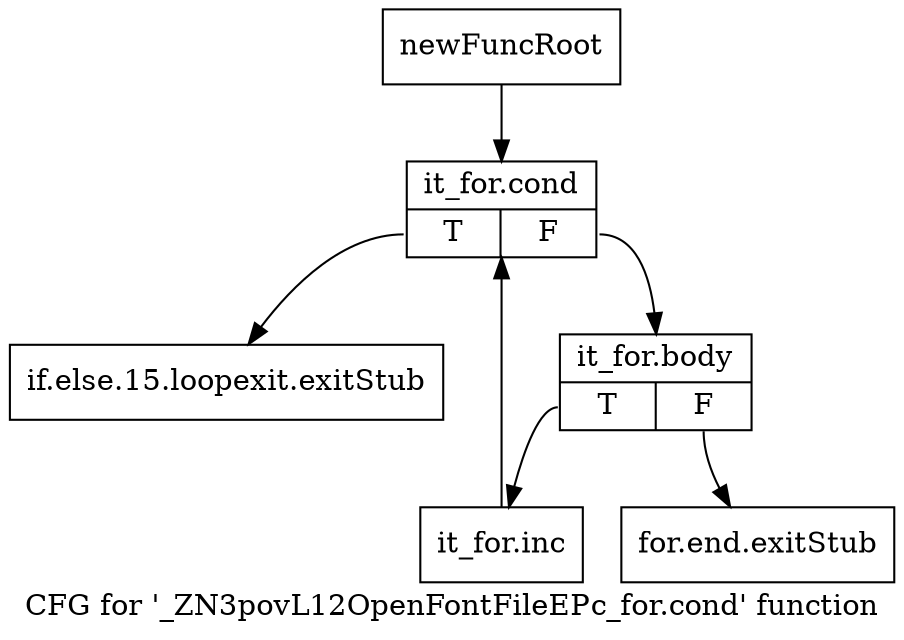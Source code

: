digraph "CFG for '_ZN3povL12OpenFontFileEPc_for.cond' function" {
	label="CFG for '_ZN3povL12OpenFontFileEPc_for.cond' function";

	Node0x2db6ec0 [shape=record,label="{newFuncRoot}"];
	Node0x2db6ec0 -> Node0x2db6fb0;
	Node0x2db6f10 [shape=record,label="{if.else.15.loopexit.exitStub}"];
	Node0x2db6f60 [shape=record,label="{for.end.exitStub}"];
	Node0x2db6fb0 [shape=record,label="{it_for.cond|{<s0>T|<s1>F}}"];
	Node0x2db6fb0:s0 -> Node0x2db6f10;
	Node0x2db6fb0:s1 -> Node0x2db7000;
	Node0x2db7000 [shape=record,label="{it_for.body|{<s0>T|<s1>F}}"];
	Node0x2db7000:s0 -> Node0x2db7050;
	Node0x2db7000:s1 -> Node0x2db6f60;
	Node0x2db7050 [shape=record,label="{it_for.inc}"];
	Node0x2db7050 -> Node0x2db6fb0;
}
